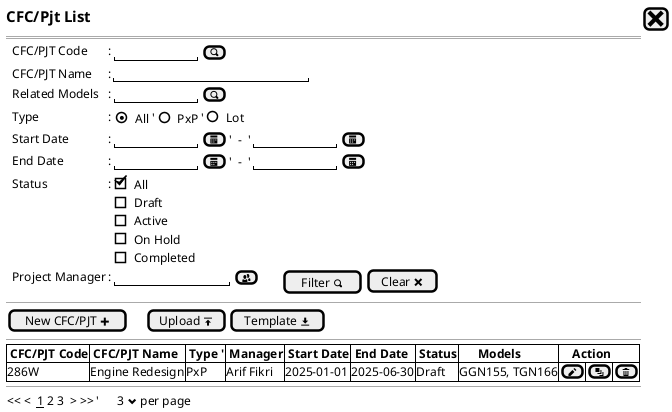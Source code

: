 @startsalt
{
  <size:15><b>CFC/Pjt List|[<size:25><&x>]|*
  ==
  {
    .|CFC/PJT Code      |: {|"          "|[<&magnifying-glass>]|}*
    .|CFC/PJT Name      |: |"                        "|*    
    .|Related Models    |: {|"          "| [<&magnifying-glass>]|}*
    .|Type              |: {|{(X)All}   '|    {()PxP}        '|   ()Lot}
    .|Start Date        |: {"          "|[<&calendar>] |'  -  '| "          "|[<&calendar>]  }*
    .|End Date          |: {"          "|[<&calendar>] |'  -  '| "          "|[<&calendar>]  }*
    .|Status |:|
    {
      [X] All
      [] Draft
      [] Active
      [] On Hold
      [] Completed
    }|*
    .|Project Manager |: {|"              "|[<&people>]|.|.|.|.||[Filter <&magnifying-glass>]}|[Clear <&x>]
}
  --
  {
  [New CFC/PJT <&plus>]|.|.|.|[Upload <&data-transfer-upload>]| [Template <&data-transfer-download>]|*
  }
  --
  {#
    |<b> CFC/PJT Code | <b> CFC/PJT Name          |<b> Type '|<b> Manager         |<b> Start Date |<b> End Date   |<b> Status     |<b>      Models     |<b>    Action |*|*|*|*|*|*|*
    | 286W          | Engine Redesign           |PxP    | Arif Fikri         | 2025-01-01    | 2025-06-30    | Draft         | GGN155, TGN166     |[<&pencil>]|[<&layers>]|[<&trash>]|*
  }
  --
  {
  << <  __1__ 2 3  > >>  |'      3 <&chevron-bottom> per page |*
  }
}
@endsalt
